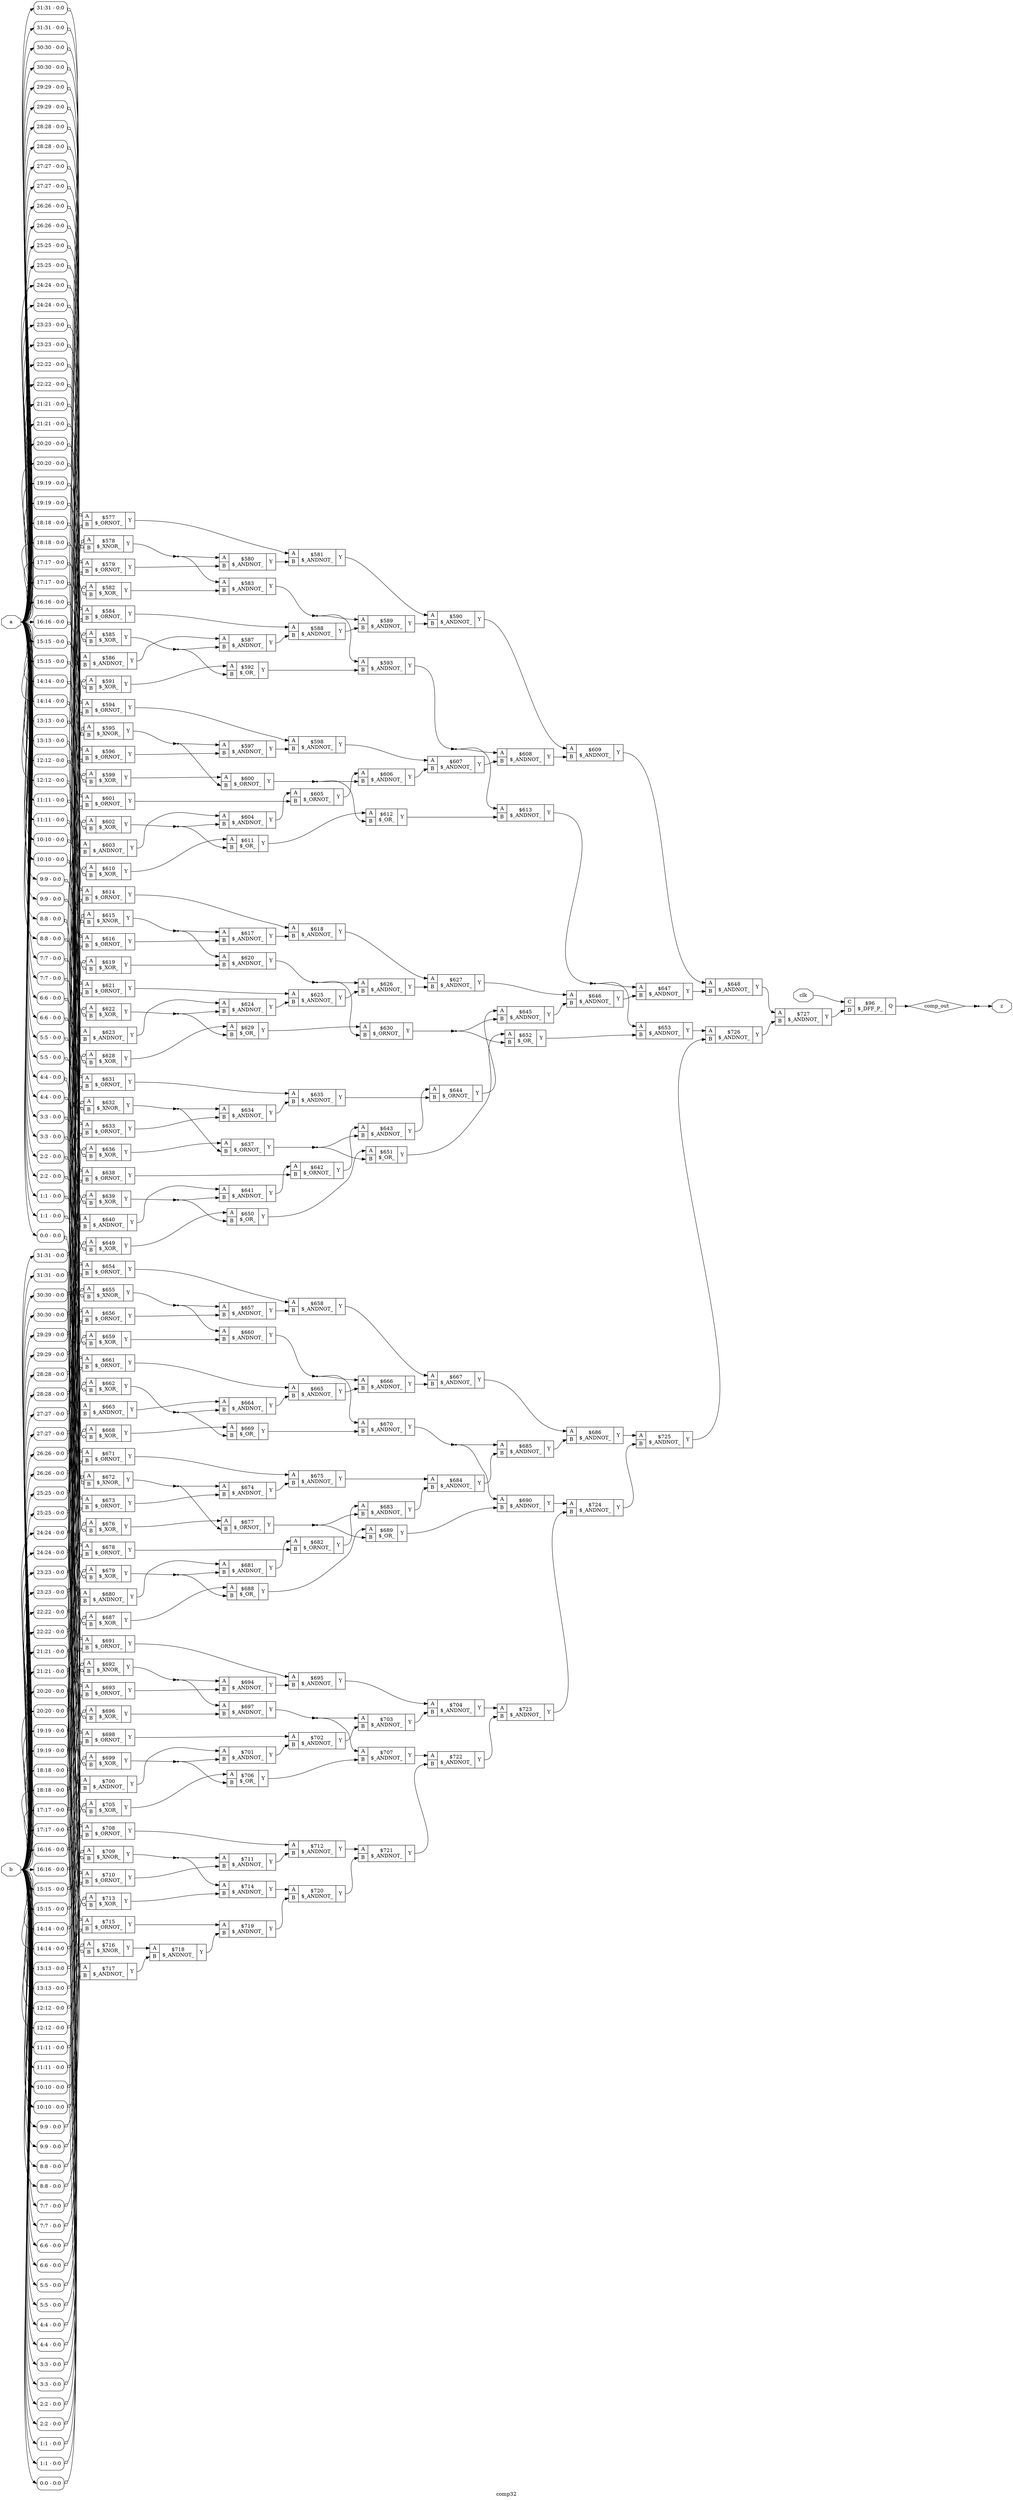 digraph "comp32" {
label="comp32";
rankdir="LR";
remincross=true;
n152 [ shape=octagon, label="a", color="black", fontcolor="black" ];
n153 [ shape=octagon, label="b", color="black", fontcolor="black" ];
n154 [ shape=octagon, label="clk", color="black", fontcolor="black" ];
n155 [ shape=diamond, label="comp_out", color="black", fontcolor="black" ];
n156 [ shape=octagon, label="z", color="black", fontcolor="black" ];
c160 [ shape=record, label="{{<p157> A|<p158> B}|$577\n$_ORNOT_|{<p159> Y}}",  ];
x0 [ shape=record, style=rounded, label="<s0> 31:31 - 0:0 ", color="black", fontcolor="black" ];
x0:e -> c160:p157:w [arrowhead=odiamond, arrowtail=odiamond, dir=both, color="black", fontcolor="black", label=""];
x1 [ shape=record, style=rounded, label="<s0> 31:31 - 0:0 ", color="black", fontcolor="black" ];
x1:e -> c160:p158:w [arrowhead=odiamond, arrowtail=odiamond, dir=both, color="black", fontcolor="black", label=""];
c161 [ shape=record, label="{{<p157> A|<p158> B}|$578\n$_XNOR_|{<p159> Y}}",  ];
x2 [ shape=record, style=rounded, label="<s0> 31:31 - 0:0 ", color="black", fontcolor="black" ];
x2:e -> c161:p157:w [arrowhead=odiamond, arrowtail=odiamond, dir=both, color="black", fontcolor="black", label=""];
x3 [ shape=record, style=rounded, label="<s0> 31:31 - 0:0 ", color="black", fontcolor="black" ];
x3:e -> c161:p158:w [arrowhead=odiamond, arrowtail=odiamond, dir=both, color="black", fontcolor="black", label=""];
c162 [ shape=record, label="{{<p157> A|<p158> B}|$579\n$_ORNOT_|{<p159> Y}}",  ];
x4 [ shape=record, style=rounded, label="<s0> 30:30 - 0:0 ", color="black", fontcolor="black" ];
x4:e -> c162:p157:w [arrowhead=odiamond, arrowtail=odiamond, dir=both, color="black", fontcolor="black", label=""];
x5 [ shape=record, style=rounded, label="<s0> 30:30 - 0:0 ", color="black", fontcolor="black" ];
x5:e -> c162:p158:w [arrowhead=odiamond, arrowtail=odiamond, dir=both, color="black", fontcolor="black", label=""];
c163 [ shape=record, label="{{<p157> A|<p158> B}|$580\n$_ANDNOT_|{<p159> Y}}",  ];
c164 [ shape=record, label="{{<p157> A|<p158> B}|$581\n$_ANDNOT_|{<p159> Y}}",  ];
c165 [ shape=record, label="{{<p157> A|<p158> B}|$582\n$_XOR_|{<p159> Y}}",  ];
x6 [ shape=record, style=rounded, label="<s0> 30:30 - 0:0 ", color="black", fontcolor="black" ];
x6:e -> c165:p157:w [arrowhead=odiamond, arrowtail=odiamond, dir=both, color="black", fontcolor="black", label=""];
x7 [ shape=record, style=rounded, label="<s0> 30:30 - 0:0 ", color="black", fontcolor="black" ];
x7:e -> c165:p158:w [arrowhead=odiamond, arrowtail=odiamond, dir=both, color="black", fontcolor="black", label=""];
c166 [ shape=record, label="{{<p157> A|<p158> B}|$583\n$_ANDNOT_|{<p159> Y}}",  ];
c167 [ shape=record, label="{{<p157> A|<p158> B}|$584\n$_ORNOT_|{<p159> Y}}",  ];
x8 [ shape=record, style=rounded, label="<s0> 29:29 - 0:0 ", color="black", fontcolor="black" ];
x8:e -> c167:p157:w [arrowhead=odiamond, arrowtail=odiamond, dir=both, color="black", fontcolor="black", label=""];
x9 [ shape=record, style=rounded, label="<s0> 29:29 - 0:0 ", color="black", fontcolor="black" ];
x9:e -> c167:p158:w [arrowhead=odiamond, arrowtail=odiamond, dir=both, color="black", fontcolor="black", label=""];
c168 [ shape=record, label="{{<p157> A|<p158> B}|$585\n$_XOR_|{<p159> Y}}",  ];
x10 [ shape=record, style=rounded, label="<s0> 29:29 - 0:0 ", color="black", fontcolor="black" ];
x10:e -> c168:p157:w [arrowhead=odiamond, arrowtail=odiamond, dir=both, color="black", fontcolor="black", label=""];
x11 [ shape=record, style=rounded, label="<s0> 29:29 - 0:0 ", color="black", fontcolor="black" ];
x11:e -> c168:p158:w [arrowhead=odiamond, arrowtail=odiamond, dir=both, color="black", fontcolor="black", label=""];
c169 [ shape=record, label="{{<p157> A|<p158> B}|$586\n$_ANDNOT_|{<p159> Y}}",  ];
x12 [ shape=record, style=rounded, label="<s0> 28:28 - 0:0 ", color="black", fontcolor="black" ];
x12:e -> c169:p157:w [arrowhead=odiamond, arrowtail=odiamond, dir=both, color="black", fontcolor="black", label=""];
x13 [ shape=record, style=rounded, label="<s0> 28:28 - 0:0 ", color="black", fontcolor="black" ];
x13:e -> c169:p158:w [arrowhead=odiamond, arrowtail=odiamond, dir=both, color="black", fontcolor="black", label=""];
c170 [ shape=record, label="{{<p157> A|<p158> B}|$587\n$_ANDNOT_|{<p159> Y}}",  ];
c171 [ shape=record, label="{{<p157> A|<p158> B}|$588\n$_ANDNOT_|{<p159> Y}}",  ];
c172 [ shape=record, label="{{<p157> A|<p158> B}|$589\n$_ANDNOT_|{<p159> Y}}",  ];
c173 [ shape=record, label="{{<p157> A|<p158> B}|$590\n$_ANDNOT_|{<p159> Y}}",  ];
c174 [ shape=record, label="{{<p157> A|<p158> B}|$591\n$_XOR_|{<p159> Y}}",  ];
x14 [ shape=record, style=rounded, label="<s0> 28:28 - 0:0 ", color="black", fontcolor="black" ];
x14:e -> c174:p157:w [arrowhead=odiamond, arrowtail=odiamond, dir=both, color="black", fontcolor="black", label=""];
x15 [ shape=record, style=rounded, label="<s0> 28:28 - 0:0 ", color="black", fontcolor="black" ];
x15:e -> c174:p158:w [arrowhead=odiamond, arrowtail=odiamond, dir=both, color="black", fontcolor="black", label=""];
c175 [ shape=record, label="{{<p157> A|<p158> B}|$592\n$_OR_|{<p159> Y}}",  ];
c176 [ shape=record, label="{{<p157> A|<p158> B}|$593\n$_ANDNOT_|{<p159> Y}}",  ];
c177 [ shape=record, label="{{<p157> A|<p158> B}|$594\n$_ORNOT_|{<p159> Y}}",  ];
x16 [ shape=record, style=rounded, label="<s0> 27:27 - 0:0 ", color="black", fontcolor="black" ];
x16:e -> c177:p157:w [arrowhead=odiamond, arrowtail=odiamond, dir=both, color="black", fontcolor="black", label=""];
x17 [ shape=record, style=rounded, label="<s0> 27:27 - 0:0 ", color="black", fontcolor="black" ];
x17:e -> c177:p158:w [arrowhead=odiamond, arrowtail=odiamond, dir=both, color="black", fontcolor="black", label=""];
c178 [ shape=record, label="{{<p157> A|<p158> B}|$595\n$_XNOR_|{<p159> Y}}",  ];
x18 [ shape=record, style=rounded, label="<s0> 27:27 - 0:0 ", color="black", fontcolor="black" ];
x18:e -> c178:p157:w [arrowhead=odiamond, arrowtail=odiamond, dir=both, color="black", fontcolor="black", label=""];
x19 [ shape=record, style=rounded, label="<s0> 27:27 - 0:0 ", color="black", fontcolor="black" ];
x19:e -> c178:p158:w [arrowhead=odiamond, arrowtail=odiamond, dir=both, color="black", fontcolor="black", label=""];
c179 [ shape=record, label="{{<p157> A|<p158> B}|$596\n$_ORNOT_|{<p159> Y}}",  ];
x20 [ shape=record, style=rounded, label="<s0> 26:26 - 0:0 ", color="black", fontcolor="black" ];
x20:e -> c179:p157:w [arrowhead=odiamond, arrowtail=odiamond, dir=both, color="black", fontcolor="black", label=""];
x21 [ shape=record, style=rounded, label="<s0> 26:26 - 0:0 ", color="black", fontcolor="black" ];
x21:e -> c179:p158:w [arrowhead=odiamond, arrowtail=odiamond, dir=both, color="black", fontcolor="black", label=""];
c180 [ shape=record, label="{{<p157> A|<p158> B}|$597\n$_ANDNOT_|{<p159> Y}}",  ];
c181 [ shape=record, label="{{<p157> A|<p158> B}|$598\n$_ANDNOT_|{<p159> Y}}",  ];
c182 [ shape=record, label="{{<p157> A|<p158> B}|$599\n$_XOR_|{<p159> Y}}",  ];
x22 [ shape=record, style=rounded, label="<s0> 26:26 - 0:0 ", color="black", fontcolor="black" ];
x22:e -> c182:p157:w [arrowhead=odiamond, arrowtail=odiamond, dir=both, color="black", fontcolor="black", label=""];
x23 [ shape=record, style=rounded, label="<s0> 26:26 - 0:0 ", color="black", fontcolor="black" ];
x23:e -> c182:p158:w [arrowhead=odiamond, arrowtail=odiamond, dir=both, color="black", fontcolor="black", label=""];
c183 [ shape=record, label="{{<p157> A|<p158> B}|$600\n$_ORNOT_|{<p159> Y}}",  ];
c184 [ shape=record, label="{{<p157> A|<p158> B}|$601\n$_ORNOT_|{<p159> Y}}",  ];
x24 [ shape=record, style=rounded, label="<s0> 25:25 - 0:0 ", color="black", fontcolor="black" ];
x24:e -> c184:p157:w [arrowhead=odiamond, arrowtail=odiamond, dir=both, color="black", fontcolor="black", label=""];
x25 [ shape=record, style=rounded, label="<s0> 25:25 - 0:0 ", color="black", fontcolor="black" ];
x25:e -> c184:p158:w [arrowhead=odiamond, arrowtail=odiamond, dir=both, color="black", fontcolor="black", label=""];
c185 [ shape=record, label="{{<p157> A|<p158> B}|$602\n$_XOR_|{<p159> Y}}",  ];
x26 [ shape=record, style=rounded, label="<s0> 25:25 - 0:0 ", color="black", fontcolor="black" ];
x26:e -> c185:p157:w [arrowhead=odiamond, arrowtail=odiamond, dir=both, color="black", fontcolor="black", label=""];
x27 [ shape=record, style=rounded, label="<s0> 25:25 - 0:0 ", color="black", fontcolor="black" ];
x27:e -> c185:p158:w [arrowhead=odiamond, arrowtail=odiamond, dir=both, color="black", fontcolor="black", label=""];
c186 [ shape=record, label="{{<p157> A|<p158> B}|$603\n$_ANDNOT_|{<p159> Y}}",  ];
x28 [ shape=record, style=rounded, label="<s0> 24:24 - 0:0 ", color="black", fontcolor="black" ];
x28:e -> c186:p157:w [arrowhead=odiamond, arrowtail=odiamond, dir=both, color="black", fontcolor="black", label=""];
x29 [ shape=record, style=rounded, label="<s0> 24:24 - 0:0 ", color="black", fontcolor="black" ];
x29:e -> c186:p158:w [arrowhead=odiamond, arrowtail=odiamond, dir=both, color="black", fontcolor="black", label=""];
c187 [ shape=record, label="{{<p157> A|<p158> B}|$604\n$_ANDNOT_|{<p159> Y}}",  ];
c188 [ shape=record, label="{{<p157> A|<p158> B}|$605\n$_ORNOT_|{<p159> Y}}",  ];
c189 [ shape=record, label="{{<p157> A|<p158> B}|$606\n$_ANDNOT_|{<p159> Y}}",  ];
c190 [ shape=record, label="{{<p157> A|<p158> B}|$607\n$_ANDNOT_|{<p159> Y}}",  ];
c191 [ shape=record, label="{{<p157> A|<p158> B}|$608\n$_ANDNOT_|{<p159> Y}}",  ];
c192 [ shape=record, label="{{<p157> A|<p158> B}|$609\n$_ANDNOT_|{<p159> Y}}",  ];
c193 [ shape=record, label="{{<p157> A|<p158> B}|$610\n$_XOR_|{<p159> Y}}",  ];
x30 [ shape=record, style=rounded, label="<s0> 24:24 - 0:0 ", color="black", fontcolor="black" ];
x30:e -> c193:p157:w [arrowhead=odiamond, arrowtail=odiamond, dir=both, color="black", fontcolor="black", label=""];
x31 [ shape=record, style=rounded, label="<s0> 24:24 - 0:0 ", color="black", fontcolor="black" ];
x31:e -> c193:p158:w [arrowhead=odiamond, arrowtail=odiamond, dir=both, color="black", fontcolor="black", label=""];
c194 [ shape=record, label="{{<p157> A|<p158> B}|$611\n$_OR_|{<p159> Y}}",  ];
c195 [ shape=record, label="{{<p157> A|<p158> B}|$612\n$_OR_|{<p159> Y}}",  ];
c196 [ shape=record, label="{{<p157> A|<p158> B}|$613\n$_ANDNOT_|{<p159> Y}}",  ];
c197 [ shape=record, label="{{<p157> A|<p158> B}|$614\n$_ORNOT_|{<p159> Y}}",  ];
x32 [ shape=record, style=rounded, label="<s0> 23:23 - 0:0 ", color="black", fontcolor="black" ];
x32:e -> c197:p157:w [arrowhead=odiamond, arrowtail=odiamond, dir=both, color="black", fontcolor="black", label=""];
x33 [ shape=record, style=rounded, label="<s0> 23:23 - 0:0 ", color="black", fontcolor="black" ];
x33:e -> c197:p158:w [arrowhead=odiamond, arrowtail=odiamond, dir=both, color="black", fontcolor="black", label=""];
c198 [ shape=record, label="{{<p157> A|<p158> B}|$615\n$_XNOR_|{<p159> Y}}",  ];
x34 [ shape=record, style=rounded, label="<s0> 23:23 - 0:0 ", color="black", fontcolor="black" ];
x34:e -> c198:p157:w [arrowhead=odiamond, arrowtail=odiamond, dir=both, color="black", fontcolor="black", label=""];
x35 [ shape=record, style=rounded, label="<s0> 23:23 - 0:0 ", color="black", fontcolor="black" ];
x35:e -> c198:p158:w [arrowhead=odiamond, arrowtail=odiamond, dir=both, color="black", fontcolor="black", label=""];
c199 [ shape=record, label="{{<p157> A|<p158> B}|$616\n$_ORNOT_|{<p159> Y}}",  ];
x36 [ shape=record, style=rounded, label="<s0> 22:22 - 0:0 ", color="black", fontcolor="black" ];
x36:e -> c199:p157:w [arrowhead=odiamond, arrowtail=odiamond, dir=both, color="black", fontcolor="black", label=""];
x37 [ shape=record, style=rounded, label="<s0> 22:22 - 0:0 ", color="black", fontcolor="black" ];
x37:e -> c199:p158:w [arrowhead=odiamond, arrowtail=odiamond, dir=both, color="black", fontcolor="black", label=""];
c200 [ shape=record, label="{{<p157> A|<p158> B}|$617\n$_ANDNOT_|{<p159> Y}}",  ];
c201 [ shape=record, label="{{<p157> A|<p158> B}|$618\n$_ANDNOT_|{<p159> Y}}",  ];
c202 [ shape=record, label="{{<p157> A|<p158> B}|$619\n$_XOR_|{<p159> Y}}",  ];
x38 [ shape=record, style=rounded, label="<s0> 22:22 - 0:0 ", color="black", fontcolor="black" ];
x38:e -> c202:p157:w [arrowhead=odiamond, arrowtail=odiamond, dir=both, color="black", fontcolor="black", label=""];
x39 [ shape=record, style=rounded, label="<s0> 22:22 - 0:0 ", color="black", fontcolor="black" ];
x39:e -> c202:p158:w [arrowhead=odiamond, arrowtail=odiamond, dir=both, color="black", fontcolor="black", label=""];
c203 [ shape=record, label="{{<p157> A|<p158> B}|$620\n$_ANDNOT_|{<p159> Y}}",  ];
c204 [ shape=record, label="{{<p157> A|<p158> B}|$621\n$_ORNOT_|{<p159> Y}}",  ];
x40 [ shape=record, style=rounded, label="<s0> 21:21 - 0:0 ", color="black", fontcolor="black" ];
x40:e -> c204:p157:w [arrowhead=odiamond, arrowtail=odiamond, dir=both, color="black", fontcolor="black", label=""];
x41 [ shape=record, style=rounded, label="<s0> 21:21 - 0:0 ", color="black", fontcolor="black" ];
x41:e -> c204:p158:w [arrowhead=odiamond, arrowtail=odiamond, dir=both, color="black", fontcolor="black", label=""];
c205 [ shape=record, label="{{<p157> A|<p158> B}|$622\n$_XOR_|{<p159> Y}}",  ];
x42 [ shape=record, style=rounded, label="<s0> 21:21 - 0:0 ", color="black", fontcolor="black" ];
x42:e -> c205:p157:w [arrowhead=odiamond, arrowtail=odiamond, dir=both, color="black", fontcolor="black", label=""];
x43 [ shape=record, style=rounded, label="<s0> 21:21 - 0:0 ", color="black", fontcolor="black" ];
x43:e -> c205:p158:w [arrowhead=odiamond, arrowtail=odiamond, dir=both, color="black", fontcolor="black", label=""];
c206 [ shape=record, label="{{<p157> A|<p158> B}|$623\n$_ANDNOT_|{<p159> Y}}",  ];
x44 [ shape=record, style=rounded, label="<s0> 20:20 - 0:0 ", color="black", fontcolor="black" ];
x44:e -> c206:p157:w [arrowhead=odiamond, arrowtail=odiamond, dir=both, color="black", fontcolor="black", label=""];
x45 [ shape=record, style=rounded, label="<s0> 20:20 - 0:0 ", color="black", fontcolor="black" ];
x45:e -> c206:p158:w [arrowhead=odiamond, arrowtail=odiamond, dir=both, color="black", fontcolor="black", label=""];
c207 [ shape=record, label="{{<p157> A|<p158> B}|$624\n$_ANDNOT_|{<p159> Y}}",  ];
c208 [ shape=record, label="{{<p157> A|<p158> B}|$625\n$_ANDNOT_|{<p159> Y}}",  ];
c209 [ shape=record, label="{{<p157> A|<p158> B}|$626\n$_ANDNOT_|{<p159> Y}}",  ];
c210 [ shape=record, label="{{<p157> A|<p158> B}|$627\n$_ANDNOT_|{<p159> Y}}",  ];
c211 [ shape=record, label="{{<p157> A|<p158> B}|$628\n$_XOR_|{<p159> Y}}",  ];
x46 [ shape=record, style=rounded, label="<s0> 20:20 - 0:0 ", color="black", fontcolor="black" ];
x46:e -> c211:p157:w [arrowhead=odiamond, arrowtail=odiamond, dir=both, color="black", fontcolor="black", label=""];
x47 [ shape=record, style=rounded, label="<s0> 20:20 - 0:0 ", color="black", fontcolor="black" ];
x47:e -> c211:p158:w [arrowhead=odiamond, arrowtail=odiamond, dir=both, color="black", fontcolor="black", label=""];
c212 [ shape=record, label="{{<p157> A|<p158> B}|$629\n$_OR_|{<p159> Y}}",  ];
c213 [ shape=record, label="{{<p157> A|<p158> B}|$630\n$_ORNOT_|{<p159> Y}}",  ];
c214 [ shape=record, label="{{<p157> A|<p158> B}|$631\n$_ORNOT_|{<p159> Y}}",  ];
x48 [ shape=record, style=rounded, label="<s0> 19:19 - 0:0 ", color="black", fontcolor="black" ];
x48:e -> c214:p157:w [arrowhead=odiamond, arrowtail=odiamond, dir=both, color="black", fontcolor="black", label=""];
x49 [ shape=record, style=rounded, label="<s0> 19:19 - 0:0 ", color="black", fontcolor="black" ];
x49:e -> c214:p158:w [arrowhead=odiamond, arrowtail=odiamond, dir=both, color="black", fontcolor="black", label=""];
c215 [ shape=record, label="{{<p157> A|<p158> B}|$632\n$_XNOR_|{<p159> Y}}",  ];
x50 [ shape=record, style=rounded, label="<s0> 19:19 - 0:0 ", color="black", fontcolor="black" ];
x50:e -> c215:p157:w [arrowhead=odiamond, arrowtail=odiamond, dir=both, color="black", fontcolor="black", label=""];
x51 [ shape=record, style=rounded, label="<s0> 19:19 - 0:0 ", color="black", fontcolor="black" ];
x51:e -> c215:p158:w [arrowhead=odiamond, arrowtail=odiamond, dir=both, color="black", fontcolor="black", label=""];
c216 [ shape=record, label="{{<p157> A|<p158> B}|$633\n$_ORNOT_|{<p159> Y}}",  ];
x52 [ shape=record, style=rounded, label="<s0> 18:18 - 0:0 ", color="black", fontcolor="black" ];
x52:e -> c216:p157:w [arrowhead=odiamond, arrowtail=odiamond, dir=both, color="black", fontcolor="black", label=""];
x53 [ shape=record, style=rounded, label="<s0> 18:18 - 0:0 ", color="black", fontcolor="black" ];
x53:e -> c216:p158:w [arrowhead=odiamond, arrowtail=odiamond, dir=both, color="black", fontcolor="black", label=""];
c217 [ shape=record, label="{{<p157> A|<p158> B}|$634\n$_ANDNOT_|{<p159> Y}}",  ];
c218 [ shape=record, label="{{<p157> A|<p158> B}|$635\n$_ANDNOT_|{<p159> Y}}",  ];
c219 [ shape=record, label="{{<p157> A|<p158> B}|$636\n$_XOR_|{<p159> Y}}",  ];
x54 [ shape=record, style=rounded, label="<s0> 18:18 - 0:0 ", color="black", fontcolor="black" ];
x54:e -> c219:p157:w [arrowhead=odiamond, arrowtail=odiamond, dir=both, color="black", fontcolor="black", label=""];
x55 [ shape=record, style=rounded, label="<s0> 18:18 - 0:0 ", color="black", fontcolor="black" ];
x55:e -> c219:p158:w [arrowhead=odiamond, arrowtail=odiamond, dir=both, color="black", fontcolor="black", label=""];
c220 [ shape=record, label="{{<p157> A|<p158> B}|$637\n$_ORNOT_|{<p159> Y}}",  ];
c221 [ shape=record, label="{{<p157> A|<p158> B}|$638\n$_ORNOT_|{<p159> Y}}",  ];
x56 [ shape=record, style=rounded, label="<s0> 17:17 - 0:0 ", color="black", fontcolor="black" ];
x56:e -> c221:p157:w [arrowhead=odiamond, arrowtail=odiamond, dir=both, color="black", fontcolor="black", label=""];
x57 [ shape=record, style=rounded, label="<s0> 17:17 - 0:0 ", color="black", fontcolor="black" ];
x57:e -> c221:p158:w [arrowhead=odiamond, arrowtail=odiamond, dir=both, color="black", fontcolor="black", label=""];
c222 [ shape=record, label="{{<p157> A|<p158> B}|$639\n$_XOR_|{<p159> Y}}",  ];
x58 [ shape=record, style=rounded, label="<s0> 17:17 - 0:0 ", color="black", fontcolor="black" ];
x58:e -> c222:p157:w [arrowhead=odiamond, arrowtail=odiamond, dir=both, color="black", fontcolor="black", label=""];
x59 [ shape=record, style=rounded, label="<s0> 17:17 - 0:0 ", color="black", fontcolor="black" ];
x59:e -> c222:p158:w [arrowhead=odiamond, arrowtail=odiamond, dir=both, color="black", fontcolor="black", label=""];
c223 [ shape=record, label="{{<p157> A|<p158> B}|$640\n$_ANDNOT_|{<p159> Y}}",  ];
x60 [ shape=record, style=rounded, label="<s0> 16:16 - 0:0 ", color="black", fontcolor="black" ];
x60:e -> c223:p157:w [arrowhead=odiamond, arrowtail=odiamond, dir=both, color="black", fontcolor="black", label=""];
x61 [ shape=record, style=rounded, label="<s0> 16:16 - 0:0 ", color="black", fontcolor="black" ];
x61:e -> c223:p158:w [arrowhead=odiamond, arrowtail=odiamond, dir=both, color="black", fontcolor="black", label=""];
c224 [ shape=record, label="{{<p157> A|<p158> B}|$641\n$_ANDNOT_|{<p159> Y}}",  ];
c225 [ shape=record, label="{{<p157> A|<p158> B}|$642\n$_ORNOT_|{<p159> Y}}",  ];
c226 [ shape=record, label="{{<p157> A|<p158> B}|$643\n$_ANDNOT_|{<p159> Y}}",  ];
c227 [ shape=record, label="{{<p157> A|<p158> B}|$644\n$_ORNOT_|{<p159> Y}}",  ];
c228 [ shape=record, label="{{<p157> A|<p158> B}|$645\n$_ANDNOT_|{<p159> Y}}",  ];
c229 [ shape=record, label="{{<p157> A|<p158> B}|$646\n$_ANDNOT_|{<p159> Y}}",  ];
c230 [ shape=record, label="{{<p157> A|<p158> B}|$647\n$_ANDNOT_|{<p159> Y}}",  ];
c231 [ shape=record, label="{{<p157> A|<p158> B}|$648\n$_ANDNOT_|{<p159> Y}}",  ];
c232 [ shape=record, label="{{<p157> A|<p158> B}|$649\n$_XOR_|{<p159> Y}}",  ];
x62 [ shape=record, style=rounded, label="<s0> 16:16 - 0:0 ", color="black", fontcolor="black" ];
x62:e -> c232:p157:w [arrowhead=odiamond, arrowtail=odiamond, dir=both, color="black", fontcolor="black", label=""];
x63 [ shape=record, style=rounded, label="<s0> 16:16 - 0:0 ", color="black", fontcolor="black" ];
x63:e -> c232:p158:w [arrowhead=odiamond, arrowtail=odiamond, dir=both, color="black", fontcolor="black", label=""];
c233 [ shape=record, label="{{<p157> A|<p158> B}|$650\n$_OR_|{<p159> Y}}",  ];
c234 [ shape=record, label="{{<p157> A|<p158> B}|$651\n$_OR_|{<p159> Y}}",  ];
c235 [ shape=record, label="{{<p157> A|<p158> B}|$652\n$_OR_|{<p159> Y}}",  ];
c236 [ shape=record, label="{{<p157> A|<p158> B}|$653\n$_ANDNOT_|{<p159> Y}}",  ];
c237 [ shape=record, label="{{<p157> A|<p158> B}|$654\n$_ORNOT_|{<p159> Y}}",  ];
x64 [ shape=record, style=rounded, label="<s0> 15:15 - 0:0 ", color="black", fontcolor="black" ];
x64:e -> c237:p157:w [arrowhead=odiamond, arrowtail=odiamond, dir=both, color="black", fontcolor="black", label=""];
x65 [ shape=record, style=rounded, label="<s0> 15:15 - 0:0 ", color="black", fontcolor="black" ];
x65:e -> c237:p158:w [arrowhead=odiamond, arrowtail=odiamond, dir=both, color="black", fontcolor="black", label=""];
c238 [ shape=record, label="{{<p157> A|<p158> B}|$655\n$_XNOR_|{<p159> Y}}",  ];
x66 [ shape=record, style=rounded, label="<s0> 15:15 - 0:0 ", color="black", fontcolor="black" ];
x66:e -> c238:p157:w [arrowhead=odiamond, arrowtail=odiamond, dir=both, color="black", fontcolor="black", label=""];
x67 [ shape=record, style=rounded, label="<s0> 15:15 - 0:0 ", color="black", fontcolor="black" ];
x67:e -> c238:p158:w [arrowhead=odiamond, arrowtail=odiamond, dir=both, color="black", fontcolor="black", label=""];
c239 [ shape=record, label="{{<p157> A|<p158> B}|$656\n$_ORNOT_|{<p159> Y}}",  ];
x68 [ shape=record, style=rounded, label="<s0> 14:14 - 0:0 ", color="black", fontcolor="black" ];
x68:e -> c239:p157:w [arrowhead=odiamond, arrowtail=odiamond, dir=both, color="black", fontcolor="black", label=""];
x69 [ shape=record, style=rounded, label="<s0> 14:14 - 0:0 ", color="black", fontcolor="black" ];
x69:e -> c239:p158:w [arrowhead=odiamond, arrowtail=odiamond, dir=both, color="black", fontcolor="black", label=""];
c240 [ shape=record, label="{{<p157> A|<p158> B}|$657\n$_ANDNOT_|{<p159> Y}}",  ];
c241 [ shape=record, label="{{<p157> A|<p158> B}|$658\n$_ANDNOT_|{<p159> Y}}",  ];
c242 [ shape=record, label="{{<p157> A|<p158> B}|$659\n$_XOR_|{<p159> Y}}",  ];
x70 [ shape=record, style=rounded, label="<s0> 14:14 - 0:0 ", color="black", fontcolor="black" ];
x70:e -> c242:p157:w [arrowhead=odiamond, arrowtail=odiamond, dir=both, color="black", fontcolor="black", label=""];
x71 [ shape=record, style=rounded, label="<s0> 14:14 - 0:0 ", color="black", fontcolor="black" ];
x71:e -> c242:p158:w [arrowhead=odiamond, arrowtail=odiamond, dir=both, color="black", fontcolor="black", label=""];
c243 [ shape=record, label="{{<p157> A|<p158> B}|$660\n$_ANDNOT_|{<p159> Y}}",  ];
c244 [ shape=record, label="{{<p157> A|<p158> B}|$661\n$_ORNOT_|{<p159> Y}}",  ];
x72 [ shape=record, style=rounded, label="<s0> 13:13 - 0:0 ", color="black", fontcolor="black" ];
x72:e -> c244:p157:w [arrowhead=odiamond, arrowtail=odiamond, dir=both, color="black", fontcolor="black", label=""];
x73 [ shape=record, style=rounded, label="<s0> 13:13 - 0:0 ", color="black", fontcolor="black" ];
x73:e -> c244:p158:w [arrowhead=odiamond, arrowtail=odiamond, dir=both, color="black", fontcolor="black", label=""];
c245 [ shape=record, label="{{<p157> A|<p158> B}|$662\n$_XOR_|{<p159> Y}}",  ];
x74 [ shape=record, style=rounded, label="<s0> 13:13 - 0:0 ", color="black", fontcolor="black" ];
x74:e -> c245:p157:w [arrowhead=odiamond, arrowtail=odiamond, dir=both, color="black", fontcolor="black", label=""];
x75 [ shape=record, style=rounded, label="<s0> 13:13 - 0:0 ", color="black", fontcolor="black" ];
x75:e -> c245:p158:w [arrowhead=odiamond, arrowtail=odiamond, dir=both, color="black", fontcolor="black", label=""];
c246 [ shape=record, label="{{<p157> A|<p158> B}|$663\n$_ANDNOT_|{<p159> Y}}",  ];
x76 [ shape=record, style=rounded, label="<s0> 12:12 - 0:0 ", color="black", fontcolor="black" ];
x76:e -> c246:p157:w [arrowhead=odiamond, arrowtail=odiamond, dir=both, color="black", fontcolor="black", label=""];
x77 [ shape=record, style=rounded, label="<s0> 12:12 - 0:0 ", color="black", fontcolor="black" ];
x77:e -> c246:p158:w [arrowhead=odiamond, arrowtail=odiamond, dir=both, color="black", fontcolor="black", label=""];
c247 [ shape=record, label="{{<p157> A|<p158> B}|$664\n$_ANDNOT_|{<p159> Y}}",  ];
c248 [ shape=record, label="{{<p157> A|<p158> B}|$665\n$_ANDNOT_|{<p159> Y}}",  ];
c249 [ shape=record, label="{{<p157> A|<p158> B}|$666\n$_ANDNOT_|{<p159> Y}}",  ];
c250 [ shape=record, label="{{<p157> A|<p158> B}|$667\n$_ANDNOT_|{<p159> Y}}",  ];
c251 [ shape=record, label="{{<p157> A|<p158> B}|$668\n$_XOR_|{<p159> Y}}",  ];
x78 [ shape=record, style=rounded, label="<s0> 12:12 - 0:0 ", color="black", fontcolor="black" ];
x78:e -> c251:p157:w [arrowhead=odiamond, arrowtail=odiamond, dir=both, color="black", fontcolor="black", label=""];
x79 [ shape=record, style=rounded, label="<s0> 12:12 - 0:0 ", color="black", fontcolor="black" ];
x79:e -> c251:p158:w [arrowhead=odiamond, arrowtail=odiamond, dir=both, color="black", fontcolor="black", label=""];
c252 [ shape=record, label="{{<p157> A|<p158> B}|$669\n$_OR_|{<p159> Y}}",  ];
c253 [ shape=record, label="{{<p157> A|<p158> B}|$670\n$_ANDNOT_|{<p159> Y}}",  ];
c254 [ shape=record, label="{{<p157> A|<p158> B}|$671\n$_ORNOT_|{<p159> Y}}",  ];
x80 [ shape=record, style=rounded, label="<s0> 11:11 - 0:0 ", color="black", fontcolor="black" ];
x80:e -> c254:p157:w [arrowhead=odiamond, arrowtail=odiamond, dir=both, color="black", fontcolor="black", label=""];
x81 [ shape=record, style=rounded, label="<s0> 11:11 - 0:0 ", color="black", fontcolor="black" ];
x81:e -> c254:p158:w [arrowhead=odiamond, arrowtail=odiamond, dir=both, color="black", fontcolor="black", label=""];
c255 [ shape=record, label="{{<p157> A|<p158> B}|$672\n$_XNOR_|{<p159> Y}}",  ];
x82 [ shape=record, style=rounded, label="<s0> 11:11 - 0:0 ", color="black", fontcolor="black" ];
x82:e -> c255:p157:w [arrowhead=odiamond, arrowtail=odiamond, dir=both, color="black", fontcolor="black", label=""];
x83 [ shape=record, style=rounded, label="<s0> 11:11 - 0:0 ", color="black", fontcolor="black" ];
x83:e -> c255:p158:w [arrowhead=odiamond, arrowtail=odiamond, dir=both, color="black", fontcolor="black", label=""];
c256 [ shape=record, label="{{<p157> A|<p158> B}|$673\n$_ORNOT_|{<p159> Y}}",  ];
x84 [ shape=record, style=rounded, label="<s0> 10:10 - 0:0 ", color="black", fontcolor="black" ];
x84:e -> c256:p157:w [arrowhead=odiamond, arrowtail=odiamond, dir=both, color="black", fontcolor="black", label=""];
x85 [ shape=record, style=rounded, label="<s0> 10:10 - 0:0 ", color="black", fontcolor="black" ];
x85:e -> c256:p158:w [arrowhead=odiamond, arrowtail=odiamond, dir=both, color="black", fontcolor="black", label=""];
c257 [ shape=record, label="{{<p157> A|<p158> B}|$674\n$_ANDNOT_|{<p159> Y}}",  ];
c258 [ shape=record, label="{{<p157> A|<p158> B}|$675\n$_ANDNOT_|{<p159> Y}}",  ];
c259 [ shape=record, label="{{<p157> A|<p158> B}|$676\n$_XOR_|{<p159> Y}}",  ];
x86 [ shape=record, style=rounded, label="<s0> 10:10 - 0:0 ", color="black", fontcolor="black" ];
x86:e -> c259:p157:w [arrowhead=odiamond, arrowtail=odiamond, dir=both, color="black", fontcolor="black", label=""];
x87 [ shape=record, style=rounded, label="<s0> 10:10 - 0:0 ", color="black", fontcolor="black" ];
x87:e -> c259:p158:w [arrowhead=odiamond, arrowtail=odiamond, dir=both, color="black", fontcolor="black", label=""];
c260 [ shape=record, label="{{<p157> A|<p158> B}|$677\n$_ORNOT_|{<p159> Y}}",  ];
c261 [ shape=record, label="{{<p157> A|<p158> B}|$678\n$_ORNOT_|{<p159> Y}}",  ];
x88 [ shape=record, style=rounded, label="<s0> 9:9 - 0:0 ", color="black", fontcolor="black" ];
x88:e -> c261:p157:w [arrowhead=odiamond, arrowtail=odiamond, dir=both, color="black", fontcolor="black", label=""];
x89 [ shape=record, style=rounded, label="<s0> 9:9 - 0:0 ", color="black", fontcolor="black" ];
x89:e -> c261:p158:w [arrowhead=odiamond, arrowtail=odiamond, dir=both, color="black", fontcolor="black", label=""];
c262 [ shape=record, label="{{<p157> A|<p158> B}|$679\n$_XOR_|{<p159> Y}}",  ];
x90 [ shape=record, style=rounded, label="<s0> 9:9 - 0:0 ", color="black", fontcolor="black" ];
x90:e -> c262:p157:w [arrowhead=odiamond, arrowtail=odiamond, dir=both, color="black", fontcolor="black", label=""];
x91 [ shape=record, style=rounded, label="<s0> 9:9 - 0:0 ", color="black", fontcolor="black" ];
x91:e -> c262:p158:w [arrowhead=odiamond, arrowtail=odiamond, dir=both, color="black", fontcolor="black", label=""];
c263 [ shape=record, label="{{<p157> A|<p158> B}|$680\n$_ANDNOT_|{<p159> Y}}",  ];
x92 [ shape=record, style=rounded, label="<s0> 8:8 - 0:0 ", color="black", fontcolor="black" ];
x92:e -> c263:p157:w [arrowhead=odiamond, arrowtail=odiamond, dir=both, color="black", fontcolor="black", label=""];
x93 [ shape=record, style=rounded, label="<s0> 8:8 - 0:0 ", color="black", fontcolor="black" ];
x93:e -> c263:p158:w [arrowhead=odiamond, arrowtail=odiamond, dir=both, color="black", fontcolor="black", label=""];
c264 [ shape=record, label="{{<p157> A|<p158> B}|$681\n$_ANDNOT_|{<p159> Y}}",  ];
c265 [ shape=record, label="{{<p157> A|<p158> B}|$682\n$_ORNOT_|{<p159> Y}}",  ];
c266 [ shape=record, label="{{<p157> A|<p158> B}|$683\n$_ANDNOT_|{<p159> Y}}",  ];
c267 [ shape=record, label="{{<p157> A|<p158> B}|$684\n$_ANDNOT_|{<p159> Y}}",  ];
c268 [ shape=record, label="{{<p157> A|<p158> B}|$685\n$_ANDNOT_|{<p159> Y}}",  ];
c269 [ shape=record, label="{{<p157> A|<p158> B}|$686\n$_ANDNOT_|{<p159> Y}}",  ];
c270 [ shape=record, label="{{<p157> A|<p158> B}|$687\n$_XOR_|{<p159> Y}}",  ];
x94 [ shape=record, style=rounded, label="<s0> 8:8 - 0:0 ", color="black", fontcolor="black" ];
x94:e -> c270:p157:w [arrowhead=odiamond, arrowtail=odiamond, dir=both, color="black", fontcolor="black", label=""];
x95 [ shape=record, style=rounded, label="<s0> 8:8 - 0:0 ", color="black", fontcolor="black" ];
x95:e -> c270:p158:w [arrowhead=odiamond, arrowtail=odiamond, dir=both, color="black", fontcolor="black", label=""];
c271 [ shape=record, label="{{<p157> A|<p158> B}|$688\n$_OR_|{<p159> Y}}",  ];
c272 [ shape=record, label="{{<p157> A|<p158> B}|$689\n$_OR_|{<p159> Y}}",  ];
c273 [ shape=record, label="{{<p157> A|<p158> B}|$690\n$_ANDNOT_|{<p159> Y}}",  ];
c274 [ shape=record, label="{{<p157> A|<p158> B}|$691\n$_ORNOT_|{<p159> Y}}",  ];
x96 [ shape=record, style=rounded, label="<s0> 7:7 - 0:0 ", color="black", fontcolor="black" ];
x96:e -> c274:p157:w [arrowhead=odiamond, arrowtail=odiamond, dir=both, color="black", fontcolor="black", label=""];
x97 [ shape=record, style=rounded, label="<s0> 7:7 - 0:0 ", color="black", fontcolor="black" ];
x97:e -> c274:p158:w [arrowhead=odiamond, arrowtail=odiamond, dir=both, color="black", fontcolor="black", label=""];
c275 [ shape=record, label="{{<p157> A|<p158> B}|$692\n$_XNOR_|{<p159> Y}}",  ];
x98 [ shape=record, style=rounded, label="<s0> 7:7 - 0:0 ", color="black", fontcolor="black" ];
x98:e -> c275:p157:w [arrowhead=odiamond, arrowtail=odiamond, dir=both, color="black", fontcolor="black", label=""];
x99 [ shape=record, style=rounded, label="<s0> 7:7 - 0:0 ", color="black", fontcolor="black" ];
x99:e -> c275:p158:w [arrowhead=odiamond, arrowtail=odiamond, dir=both, color="black", fontcolor="black", label=""];
c276 [ shape=record, label="{{<p157> A|<p158> B}|$693\n$_ORNOT_|{<p159> Y}}",  ];
x100 [ shape=record, style=rounded, label="<s0> 6:6 - 0:0 ", color="black", fontcolor="black" ];
x100:e -> c276:p157:w [arrowhead=odiamond, arrowtail=odiamond, dir=both, color="black", fontcolor="black", label=""];
x101 [ shape=record, style=rounded, label="<s0> 6:6 - 0:0 ", color="black", fontcolor="black" ];
x101:e -> c276:p158:w [arrowhead=odiamond, arrowtail=odiamond, dir=both, color="black", fontcolor="black", label=""];
c277 [ shape=record, label="{{<p157> A|<p158> B}|$694\n$_ANDNOT_|{<p159> Y}}",  ];
c278 [ shape=record, label="{{<p157> A|<p158> B}|$695\n$_ANDNOT_|{<p159> Y}}",  ];
c279 [ shape=record, label="{{<p157> A|<p158> B}|$696\n$_XOR_|{<p159> Y}}",  ];
x102 [ shape=record, style=rounded, label="<s0> 6:6 - 0:0 ", color="black", fontcolor="black" ];
x102:e -> c279:p157:w [arrowhead=odiamond, arrowtail=odiamond, dir=both, color="black", fontcolor="black", label=""];
x103 [ shape=record, style=rounded, label="<s0> 6:6 - 0:0 ", color="black", fontcolor="black" ];
x103:e -> c279:p158:w [arrowhead=odiamond, arrowtail=odiamond, dir=both, color="black", fontcolor="black", label=""];
c280 [ shape=record, label="{{<p157> A|<p158> B}|$697\n$_ANDNOT_|{<p159> Y}}",  ];
c281 [ shape=record, label="{{<p157> A|<p158> B}|$698\n$_ORNOT_|{<p159> Y}}",  ];
x104 [ shape=record, style=rounded, label="<s0> 5:5 - 0:0 ", color="black", fontcolor="black" ];
x104:e -> c281:p157:w [arrowhead=odiamond, arrowtail=odiamond, dir=both, color="black", fontcolor="black", label=""];
x105 [ shape=record, style=rounded, label="<s0> 5:5 - 0:0 ", color="black", fontcolor="black" ];
x105:e -> c281:p158:w [arrowhead=odiamond, arrowtail=odiamond, dir=both, color="black", fontcolor="black", label=""];
c282 [ shape=record, label="{{<p157> A|<p158> B}|$699\n$_XOR_|{<p159> Y}}",  ];
x106 [ shape=record, style=rounded, label="<s0> 5:5 - 0:0 ", color="black", fontcolor="black" ];
x106:e -> c282:p157:w [arrowhead=odiamond, arrowtail=odiamond, dir=both, color="black", fontcolor="black", label=""];
x107 [ shape=record, style=rounded, label="<s0> 5:5 - 0:0 ", color="black", fontcolor="black" ];
x107:e -> c282:p158:w [arrowhead=odiamond, arrowtail=odiamond, dir=both, color="black", fontcolor="black", label=""];
c283 [ shape=record, label="{{<p157> A|<p158> B}|$700\n$_ANDNOT_|{<p159> Y}}",  ];
x108 [ shape=record, style=rounded, label="<s0> 4:4 - 0:0 ", color="black", fontcolor="black" ];
x108:e -> c283:p157:w [arrowhead=odiamond, arrowtail=odiamond, dir=both, color="black", fontcolor="black", label=""];
x109 [ shape=record, style=rounded, label="<s0> 4:4 - 0:0 ", color="black", fontcolor="black" ];
x109:e -> c283:p158:w [arrowhead=odiamond, arrowtail=odiamond, dir=both, color="black", fontcolor="black", label=""];
c284 [ shape=record, label="{{<p157> A|<p158> B}|$701\n$_ANDNOT_|{<p159> Y}}",  ];
c285 [ shape=record, label="{{<p157> A|<p158> B}|$702\n$_ANDNOT_|{<p159> Y}}",  ];
c286 [ shape=record, label="{{<p157> A|<p158> B}|$703\n$_ANDNOT_|{<p159> Y}}",  ];
c287 [ shape=record, label="{{<p157> A|<p158> B}|$704\n$_ANDNOT_|{<p159> Y}}",  ];
c288 [ shape=record, label="{{<p157> A|<p158> B}|$705\n$_XOR_|{<p159> Y}}",  ];
x110 [ shape=record, style=rounded, label="<s0> 4:4 - 0:0 ", color="black", fontcolor="black" ];
x110:e -> c288:p157:w [arrowhead=odiamond, arrowtail=odiamond, dir=both, color="black", fontcolor="black", label=""];
x111 [ shape=record, style=rounded, label="<s0> 4:4 - 0:0 ", color="black", fontcolor="black" ];
x111:e -> c288:p158:w [arrowhead=odiamond, arrowtail=odiamond, dir=both, color="black", fontcolor="black", label=""];
c289 [ shape=record, label="{{<p157> A|<p158> B}|$706\n$_OR_|{<p159> Y}}",  ];
c290 [ shape=record, label="{{<p157> A|<p158> B}|$707\n$_ANDNOT_|{<p159> Y}}",  ];
c291 [ shape=record, label="{{<p157> A|<p158> B}|$708\n$_ORNOT_|{<p159> Y}}",  ];
x112 [ shape=record, style=rounded, label="<s0> 3:3 - 0:0 ", color="black", fontcolor="black" ];
x112:e -> c291:p157:w [arrowhead=odiamond, arrowtail=odiamond, dir=both, color="black", fontcolor="black", label=""];
x113 [ shape=record, style=rounded, label="<s0> 3:3 - 0:0 ", color="black", fontcolor="black" ];
x113:e -> c291:p158:w [arrowhead=odiamond, arrowtail=odiamond, dir=both, color="black", fontcolor="black", label=""];
c292 [ shape=record, label="{{<p157> A|<p158> B}|$709\n$_XNOR_|{<p159> Y}}",  ];
x114 [ shape=record, style=rounded, label="<s0> 3:3 - 0:0 ", color="black", fontcolor="black" ];
x114:e -> c292:p157:w [arrowhead=odiamond, arrowtail=odiamond, dir=both, color="black", fontcolor="black", label=""];
x115 [ shape=record, style=rounded, label="<s0> 3:3 - 0:0 ", color="black", fontcolor="black" ];
x115:e -> c292:p158:w [arrowhead=odiamond, arrowtail=odiamond, dir=both, color="black", fontcolor="black", label=""];
c293 [ shape=record, label="{{<p157> A|<p158> B}|$710\n$_ORNOT_|{<p159> Y}}",  ];
x116 [ shape=record, style=rounded, label="<s0> 2:2 - 0:0 ", color="black", fontcolor="black" ];
x116:e -> c293:p157:w [arrowhead=odiamond, arrowtail=odiamond, dir=both, color="black", fontcolor="black", label=""];
x117 [ shape=record, style=rounded, label="<s0> 2:2 - 0:0 ", color="black", fontcolor="black" ];
x117:e -> c293:p158:w [arrowhead=odiamond, arrowtail=odiamond, dir=both, color="black", fontcolor="black", label=""];
c294 [ shape=record, label="{{<p157> A|<p158> B}|$711\n$_ANDNOT_|{<p159> Y}}",  ];
c295 [ shape=record, label="{{<p157> A|<p158> B}|$712\n$_ANDNOT_|{<p159> Y}}",  ];
c296 [ shape=record, label="{{<p157> A|<p158> B}|$713\n$_XOR_|{<p159> Y}}",  ];
x118 [ shape=record, style=rounded, label="<s0> 2:2 - 0:0 ", color="black", fontcolor="black" ];
x118:e -> c296:p157:w [arrowhead=odiamond, arrowtail=odiamond, dir=both, color="black", fontcolor="black", label=""];
x119 [ shape=record, style=rounded, label="<s0> 2:2 - 0:0 ", color="black", fontcolor="black" ];
x119:e -> c296:p158:w [arrowhead=odiamond, arrowtail=odiamond, dir=both, color="black", fontcolor="black", label=""];
c297 [ shape=record, label="{{<p157> A|<p158> B}|$714\n$_ANDNOT_|{<p159> Y}}",  ];
c298 [ shape=record, label="{{<p157> A|<p158> B}|$715\n$_ORNOT_|{<p159> Y}}",  ];
x120 [ shape=record, style=rounded, label="<s0> 1:1 - 0:0 ", color="black", fontcolor="black" ];
x120:e -> c298:p157:w [arrowhead=odiamond, arrowtail=odiamond, dir=both, color="black", fontcolor="black", label=""];
x121 [ shape=record, style=rounded, label="<s0> 1:1 - 0:0 ", color="black", fontcolor="black" ];
x121:e -> c298:p158:w [arrowhead=odiamond, arrowtail=odiamond, dir=both, color="black", fontcolor="black", label=""];
c299 [ shape=record, label="{{<p157> A|<p158> B}|$716\n$_XNOR_|{<p159> Y}}",  ];
x122 [ shape=record, style=rounded, label="<s0> 1:1 - 0:0 ", color="black", fontcolor="black" ];
x122:e -> c299:p157:w [arrowhead=odiamond, arrowtail=odiamond, dir=both, color="black", fontcolor="black", label=""];
x123 [ shape=record, style=rounded, label="<s0> 1:1 - 0:0 ", color="black", fontcolor="black" ];
x123:e -> c299:p158:w [arrowhead=odiamond, arrowtail=odiamond, dir=both, color="black", fontcolor="black", label=""];
c300 [ shape=record, label="{{<p157> A|<p158> B}|$717\n$_ANDNOT_|{<p159> Y}}",  ];
x124 [ shape=record, style=rounded, label="<s0> 0:0 - 0:0 ", color="black", fontcolor="black" ];
x124:e -> c300:p157:w [arrowhead=odiamond, arrowtail=odiamond, dir=both, color="black", fontcolor="black", label=""];
x125 [ shape=record, style=rounded, label="<s0> 0:0 - 0:0 ", color="black", fontcolor="black" ];
x125:e -> c300:p158:w [arrowhead=odiamond, arrowtail=odiamond, dir=both, color="black", fontcolor="black", label=""];
c301 [ shape=record, label="{{<p157> A|<p158> B}|$718\n$_ANDNOT_|{<p159> Y}}",  ];
c302 [ shape=record, label="{{<p157> A|<p158> B}|$719\n$_ANDNOT_|{<p159> Y}}",  ];
c303 [ shape=record, label="{{<p157> A|<p158> B}|$720\n$_ANDNOT_|{<p159> Y}}",  ];
c304 [ shape=record, label="{{<p157> A|<p158> B}|$721\n$_ANDNOT_|{<p159> Y}}",  ];
c305 [ shape=record, label="{{<p157> A|<p158> B}|$722\n$_ANDNOT_|{<p159> Y}}",  ];
c306 [ shape=record, label="{{<p157> A|<p158> B}|$723\n$_ANDNOT_|{<p159> Y}}",  ];
c307 [ shape=record, label="{{<p157> A|<p158> B}|$724\n$_ANDNOT_|{<p159> Y}}",  ];
c308 [ shape=record, label="{{<p157> A|<p158> B}|$725\n$_ANDNOT_|{<p159> Y}}",  ];
c309 [ shape=record, label="{{<p157> A|<p158> B}|$726\n$_ANDNOT_|{<p159> Y}}",  ];
c310 [ shape=record, label="{{<p157> A|<p158> B}|$727\n$_ANDNOT_|{<p159> Y}}",  ];
c314 [ shape=record, label="{{<p311> C|<p312> D}|$96\n$_DFF_P_|{<p313> Q}}",  ];
x126 [shape=point, ];
c310:p159:e -> c314:p312:w [color="black", fontcolor="black", label=""];
c202:p159:e -> c203:p158:w [color="black", fontcolor="black", label=""];
n100 [ shape=point ];
c292:p159:e -> n100:w [color="black", fontcolor="black", label=""];
n100:e -> c294:p157:w [color="black", fontcolor="black", label=""];
n100:e -> c297:p157:w [color="black", fontcolor="black", label=""];
c293:p159:e -> c294:p158:w [color="black", fontcolor="black", label=""];
c294:p159:e -> c295:p158:w [color="black", fontcolor="black", label=""];
c295:p159:e -> c304:p157:w [color="black", fontcolor="black", label=""];
c296:p159:e -> c297:p158:w [color="black", fontcolor="black", label=""];
c297:p159:e -> c303:p157:w [color="black", fontcolor="black", label=""];
c298:p159:e -> c302:p157:w [color="black", fontcolor="black", label=""];
c299:p159:e -> c301:p157:w [color="black", fontcolor="black", label=""];
c300:p159:e -> c301:p158:w [color="black", fontcolor="black", label=""];
c301:p159:e -> c302:p158:w [color="black", fontcolor="black", label=""];
n11 [ shape=point ];
c203:p159:e -> n11:w [color="black", fontcolor="black", label=""];
n11:e -> c209:p157:w [color="black", fontcolor="black", label=""];
n11:e -> c213:p158:w [color="black", fontcolor="black", label=""];
c302:p159:e -> c303:p158:w [color="black", fontcolor="black", label=""];
c303:p159:e -> c304:p158:w [color="black", fontcolor="black", label=""];
c304:p159:e -> c305:p158:w [color="black", fontcolor="black", label=""];
c305:p159:e -> c306:p158:w [color="black", fontcolor="black", label=""];
c306:p159:e -> c307:p158:w [color="black", fontcolor="black", label=""];
c307:p159:e -> c308:p158:w [color="black", fontcolor="black", label=""];
c308:p159:e -> c309:p158:w [color="black", fontcolor="black", label=""];
c309:p159:e -> c310:p158:w [color="black", fontcolor="black", label=""];
c160:p159:e -> c164:p157:w [color="black", fontcolor="black", label=""];
n119 [ shape=point ];
c161:p159:e -> n119:w [color="black", fontcolor="black", label=""];
n119:e -> c163:p157:w [color="black", fontcolor="black", label=""];
n119:e -> c166:p157:w [color="black", fontcolor="black", label=""];
c204:p159:e -> c208:p157:w [color="black", fontcolor="black", label=""];
c162:p159:e -> c163:p158:w [color="black", fontcolor="black", label=""];
c163:p159:e -> c164:p158:w [color="black", fontcolor="black", label=""];
c164:p159:e -> c173:p157:w [color="black", fontcolor="black", label=""];
c165:p159:e -> c166:p158:w [color="black", fontcolor="black", label=""];
n124 [ shape=point ];
c166:p159:e -> n124:w [color="black", fontcolor="black", label=""];
n124:e -> c172:p157:w [color="black", fontcolor="black", label=""];
n124:e -> c176:p157:w [color="black", fontcolor="black", label=""];
c167:p159:e -> c171:p157:w [color="black", fontcolor="black", label=""];
n126 [ shape=point ];
c168:p159:e -> n126:w [color="black", fontcolor="black", label=""];
n126:e -> c170:p158:w [color="black", fontcolor="black", label=""];
n126:e -> c175:p158:w [color="black", fontcolor="black", label=""];
c169:p159:e -> c170:p157:w [color="black", fontcolor="black", label=""];
c170:p159:e -> c171:p158:w [color="black", fontcolor="black", label=""];
c171:p159:e -> c172:p158:w [color="black", fontcolor="black", label=""];
n13 [ shape=point ];
c205:p159:e -> n13:w [color="black", fontcolor="black", label=""];
n13:e -> c207:p158:w [color="black", fontcolor="black", label=""];
n13:e -> c212:p158:w [color="black", fontcolor="black", label=""];
c172:p159:e -> c173:p158:w [color="black", fontcolor="black", label=""];
c173:p159:e -> c192:p157:w [color="black", fontcolor="black", label=""];
c174:p159:e -> c175:p157:w [color="black", fontcolor="black", label=""];
c175:p159:e -> c176:p158:w [color="black", fontcolor="black", label=""];
n134 [ shape=point ];
c176:p159:e -> n134:w [color="black", fontcolor="black", label=""];
n134:e -> c191:p157:w [color="black", fontcolor="black", label=""];
n134:e -> c196:p157:w [color="black", fontcolor="black", label=""];
c177:p159:e -> c181:p157:w [color="black", fontcolor="black", label=""];
n136 [ shape=point ];
c178:p159:e -> n136:w [color="black", fontcolor="black", label=""];
n136:e -> c180:p157:w [color="black", fontcolor="black", label=""];
n136:e -> c183:p158:w [color="black", fontcolor="black", label=""];
c179:p159:e -> c180:p158:w [color="black", fontcolor="black", label=""];
c180:p159:e -> c181:p158:w [color="black", fontcolor="black", label=""];
c181:p159:e -> c190:p157:w [color="black", fontcolor="black", label=""];
c206:p159:e -> c207:p157:w [color="black", fontcolor="black", label=""];
c182:p159:e -> c183:p157:w [color="black", fontcolor="black", label=""];
n141 [ shape=point ];
c183:p159:e -> n141:w [color="black", fontcolor="black", label=""];
n141:e -> c189:p158:w [color="black", fontcolor="black", label=""];
n141:e -> c195:p158:w [color="black", fontcolor="black", label=""];
c184:p159:e -> c188:p158:w [color="black", fontcolor="black", label=""];
n143 [ shape=point ];
c185:p159:e -> n143:w [color="black", fontcolor="black", label=""];
n143:e -> c187:p158:w [color="black", fontcolor="black", label=""];
n143:e -> c194:p158:w [color="black", fontcolor="black", label=""];
c186:p159:e -> c187:p157:w [color="black", fontcolor="black", label=""];
c187:p159:e -> c188:p157:w [color="black", fontcolor="black", label=""];
c188:p159:e -> c189:p157:w [color="black", fontcolor="black", label=""];
c189:p159:e -> c190:p158:w [color="black", fontcolor="black", label=""];
c190:p159:e -> c191:p158:w [color="black", fontcolor="black", label=""];
c191:p159:e -> c192:p158:w [color="black", fontcolor="black", label=""];
c207:p159:e -> c208:p158:w [color="black", fontcolor="black", label=""];
c192:p159:e -> c231:p157:w [color="black", fontcolor="black", label=""];
c193:p159:e -> c194:p157:w [color="black", fontcolor="black", label=""];
n152:e -> x0:s0:w [color="black", fontcolor="black", label=""];
n152:e -> x100:s0:w [color="black", fontcolor="black", label=""];
n152:e -> x103:s0:w [color="black", fontcolor="black", label=""];
n152:e -> x104:s0:w [color="black", fontcolor="black", label=""];
n152:e -> x107:s0:w [color="black", fontcolor="black", label=""];
n152:e -> x109:s0:w [color="black", fontcolor="black", label=""];
n152:e -> x111:s0:w [color="black", fontcolor="black", label=""];
n152:e -> x112:s0:w [color="black", fontcolor="black", label=""];
n152:e -> x115:s0:w [color="black", fontcolor="black", label=""];
n152:e -> x116:s0:w [color="black", fontcolor="black", label=""];
n152:e -> x119:s0:w [color="black", fontcolor="black", label=""];
n152:e -> x11:s0:w [color="black", fontcolor="black", label=""];
n152:e -> x120:s0:w [color="black", fontcolor="black", label=""];
n152:e -> x123:s0:w [color="black", fontcolor="black", label=""];
n152:e -> x124:s0:w [color="black", fontcolor="black", label=""];
n152:e -> x13:s0:w [color="black", fontcolor="black", label=""];
n152:e -> x15:s0:w [color="black", fontcolor="black", label=""];
n152:e -> x16:s0:w [color="black", fontcolor="black", label=""];
n152:e -> x19:s0:w [color="black", fontcolor="black", label=""];
n152:e -> x20:s0:w [color="black", fontcolor="black", label=""];
n152:e -> x23:s0:w [color="black", fontcolor="black", label=""];
n152:e -> x24:s0:w [color="black", fontcolor="black", label=""];
n152:e -> x27:s0:w [color="black", fontcolor="black", label=""];
n152:e -> x29:s0:w [color="black", fontcolor="black", label=""];
n152:e -> x31:s0:w [color="black", fontcolor="black", label=""];
n152:e -> x32:s0:w [color="black", fontcolor="black", label=""];
n152:e -> x35:s0:w [color="black", fontcolor="black", label=""];
n152:e -> x36:s0:w [color="black", fontcolor="black", label=""];
n152:e -> x39:s0:w [color="black", fontcolor="black", label=""];
n152:e -> x3:s0:w [color="black", fontcolor="black", label=""];
n152:e -> x40:s0:w [color="black", fontcolor="black", label=""];
n152:e -> x43:s0:w [color="black", fontcolor="black", label=""];
n152:e -> x45:s0:w [color="black", fontcolor="black", label=""];
n152:e -> x47:s0:w [color="black", fontcolor="black", label=""];
n152:e -> x48:s0:w [color="black", fontcolor="black", label=""];
n152:e -> x4:s0:w [color="black", fontcolor="black", label=""];
n152:e -> x51:s0:w [color="black", fontcolor="black", label=""];
n152:e -> x52:s0:w [color="black", fontcolor="black", label=""];
n152:e -> x55:s0:w [color="black", fontcolor="black", label=""];
n152:e -> x56:s0:w [color="black", fontcolor="black", label=""];
n152:e -> x59:s0:w [color="black", fontcolor="black", label=""];
n152:e -> x61:s0:w [color="black", fontcolor="black", label=""];
n152:e -> x63:s0:w [color="black", fontcolor="black", label=""];
n152:e -> x64:s0:w [color="black", fontcolor="black", label=""];
n152:e -> x67:s0:w [color="black", fontcolor="black", label=""];
n152:e -> x68:s0:w [color="black", fontcolor="black", label=""];
n152:e -> x71:s0:w [color="black", fontcolor="black", label=""];
n152:e -> x72:s0:w [color="black", fontcolor="black", label=""];
n152:e -> x75:s0:w [color="black", fontcolor="black", label=""];
n152:e -> x77:s0:w [color="black", fontcolor="black", label=""];
n152:e -> x79:s0:w [color="black", fontcolor="black", label=""];
n152:e -> x7:s0:w [color="black", fontcolor="black", label=""];
n152:e -> x80:s0:w [color="black", fontcolor="black", label=""];
n152:e -> x83:s0:w [color="black", fontcolor="black", label=""];
n152:e -> x84:s0:w [color="black", fontcolor="black", label=""];
n152:e -> x87:s0:w [color="black", fontcolor="black", label=""];
n152:e -> x88:s0:w [color="black", fontcolor="black", label=""];
n152:e -> x8:s0:w [color="black", fontcolor="black", label=""];
n152:e -> x91:s0:w [color="black", fontcolor="black", label=""];
n152:e -> x93:s0:w [color="black", fontcolor="black", label=""];
n152:e -> x95:s0:w [color="black", fontcolor="black", label=""];
n152:e -> x96:s0:w [color="black", fontcolor="black", label=""];
n152:e -> x99:s0:w [color="black", fontcolor="black", label=""];
n153:e -> x101:s0:w [color="black", fontcolor="black", label=""];
n153:e -> x102:s0:w [color="black", fontcolor="black", label=""];
n153:e -> x105:s0:w [color="black", fontcolor="black", label=""];
n153:e -> x106:s0:w [color="black", fontcolor="black", label=""];
n153:e -> x108:s0:w [color="black", fontcolor="black", label=""];
n153:e -> x10:s0:w [color="black", fontcolor="black", label=""];
n153:e -> x110:s0:w [color="black", fontcolor="black", label=""];
n153:e -> x113:s0:w [color="black", fontcolor="black", label=""];
n153:e -> x114:s0:w [color="black", fontcolor="black", label=""];
n153:e -> x117:s0:w [color="black", fontcolor="black", label=""];
n153:e -> x118:s0:w [color="black", fontcolor="black", label=""];
n153:e -> x121:s0:w [color="black", fontcolor="black", label=""];
n153:e -> x122:s0:w [color="black", fontcolor="black", label=""];
n153:e -> x125:s0:w [color="black", fontcolor="black", label=""];
n153:e -> x12:s0:w [color="black", fontcolor="black", label=""];
n153:e -> x14:s0:w [color="black", fontcolor="black", label=""];
n153:e -> x17:s0:w [color="black", fontcolor="black", label=""];
n153:e -> x18:s0:w [color="black", fontcolor="black", label=""];
n153:e -> x1:s0:w [color="black", fontcolor="black", label=""];
n153:e -> x21:s0:w [color="black", fontcolor="black", label=""];
n153:e -> x22:s0:w [color="black", fontcolor="black", label=""];
n153:e -> x25:s0:w [color="black", fontcolor="black", label=""];
n153:e -> x26:s0:w [color="black", fontcolor="black", label=""];
n153:e -> x28:s0:w [color="black", fontcolor="black", label=""];
n153:e -> x2:s0:w [color="black", fontcolor="black", label=""];
n153:e -> x30:s0:w [color="black", fontcolor="black", label=""];
n153:e -> x33:s0:w [color="black", fontcolor="black", label=""];
n153:e -> x34:s0:w [color="black", fontcolor="black", label=""];
n153:e -> x37:s0:w [color="black", fontcolor="black", label=""];
n153:e -> x38:s0:w [color="black", fontcolor="black", label=""];
n153:e -> x41:s0:w [color="black", fontcolor="black", label=""];
n153:e -> x42:s0:w [color="black", fontcolor="black", label=""];
n153:e -> x44:s0:w [color="black", fontcolor="black", label=""];
n153:e -> x46:s0:w [color="black", fontcolor="black", label=""];
n153:e -> x49:s0:w [color="black", fontcolor="black", label=""];
n153:e -> x50:s0:w [color="black", fontcolor="black", label=""];
n153:e -> x53:s0:w [color="black", fontcolor="black", label=""];
n153:e -> x54:s0:w [color="black", fontcolor="black", label=""];
n153:e -> x57:s0:w [color="black", fontcolor="black", label=""];
n153:e -> x58:s0:w [color="black", fontcolor="black", label=""];
n153:e -> x5:s0:w [color="black", fontcolor="black", label=""];
n153:e -> x60:s0:w [color="black", fontcolor="black", label=""];
n153:e -> x62:s0:w [color="black", fontcolor="black", label=""];
n153:e -> x65:s0:w [color="black", fontcolor="black", label=""];
n153:e -> x66:s0:w [color="black", fontcolor="black", label=""];
n153:e -> x69:s0:w [color="black", fontcolor="black", label=""];
n153:e -> x6:s0:w [color="black", fontcolor="black", label=""];
n153:e -> x70:s0:w [color="black", fontcolor="black", label=""];
n153:e -> x73:s0:w [color="black", fontcolor="black", label=""];
n153:e -> x74:s0:w [color="black", fontcolor="black", label=""];
n153:e -> x76:s0:w [color="black", fontcolor="black", label=""];
n153:e -> x78:s0:w [color="black", fontcolor="black", label=""];
n153:e -> x81:s0:w [color="black", fontcolor="black", label=""];
n153:e -> x82:s0:w [color="black", fontcolor="black", label=""];
n153:e -> x85:s0:w [color="black", fontcolor="black", label=""];
n153:e -> x86:s0:w [color="black", fontcolor="black", label=""];
n153:e -> x89:s0:w [color="black", fontcolor="black", label=""];
n153:e -> x90:s0:w [color="black", fontcolor="black", label=""];
n153:e -> x92:s0:w [color="black", fontcolor="black", label=""];
n153:e -> x94:s0:w [color="black", fontcolor="black", label=""];
n153:e -> x97:s0:w [color="black", fontcolor="black", label=""];
n153:e -> x98:s0:w [color="black", fontcolor="black", label=""];
n153:e -> x9:s0:w [color="black", fontcolor="black", label=""];
n154:e -> c314:p311:w [color="black", fontcolor="black", label=""];
c314:p313:e -> n155:w [color="black", fontcolor="black", label=""];
n155:e -> x126:w [color="black", fontcolor="black", label=""];
x126:e -> n156:w [color="black", fontcolor="black", label=""];
c208:p159:e -> c209:p158:w [color="black", fontcolor="black", label=""];
c209:p159:e -> c210:p158:w [color="black", fontcolor="black", label=""];
c210:p159:e -> c229:p157:w [color="black", fontcolor="black", label=""];
c211:p159:e -> c212:p157:w [color="black", fontcolor="black", label=""];
c194:p159:e -> c195:p157:w [color="black", fontcolor="black", label=""];
c212:p159:e -> c213:p157:w [color="black", fontcolor="black", label=""];
n21 [ shape=point ];
c213:p159:e -> n21:w [color="black", fontcolor="black", label=""];
n21:e -> c228:p158:w [color="black", fontcolor="black", label=""];
n21:e -> c235:p158:w [color="black", fontcolor="black", label=""];
c214:p159:e -> c218:p157:w [color="black", fontcolor="black", label=""];
n23 [ shape=point ];
c215:p159:e -> n23:w [color="black", fontcolor="black", label=""];
n23:e -> c217:p157:w [color="black", fontcolor="black", label=""];
n23:e -> c220:p158:w [color="black", fontcolor="black", label=""];
c216:p159:e -> c217:p158:w [color="black", fontcolor="black", label=""];
c217:p159:e -> c218:p158:w [color="black", fontcolor="black", label=""];
c218:p159:e -> c227:p158:w [color="black", fontcolor="black", label=""];
c219:p159:e -> c220:p157:w [color="black", fontcolor="black", label=""];
n28 [ shape=point ];
c220:p159:e -> n28:w [color="black", fontcolor="black", label=""];
n28:e -> c226:p158:w [color="black", fontcolor="black", label=""];
n28:e -> c234:p158:w [color="black", fontcolor="black", label=""];
c221:p159:e -> c225:p158:w [color="black", fontcolor="black", label=""];
c195:p159:e -> c196:p158:w [color="black", fontcolor="black", label=""];
n30 [ shape=point ];
c222:p159:e -> n30:w [color="black", fontcolor="black", label=""];
n30:e -> c224:p158:w [color="black", fontcolor="black", label=""];
n30:e -> c233:p158:w [color="black", fontcolor="black", label=""];
c223:p159:e -> c224:p157:w [color="black", fontcolor="black", label=""];
c224:p159:e -> c225:p157:w [color="black", fontcolor="black", label=""];
c225:p159:e -> c226:p157:w [color="black", fontcolor="black", label=""];
c226:p159:e -> c227:p157:w [color="black", fontcolor="black", label=""];
c227:p159:e -> c228:p157:w [color="black", fontcolor="black", label=""];
c228:p159:e -> c229:p158:w [color="black", fontcolor="black", label=""];
c229:p159:e -> c230:p158:w [color="black", fontcolor="black", label=""];
c230:p159:e -> c231:p158:w [color="black", fontcolor="black", label=""];
c231:p159:e -> c310:p157:w [color="black", fontcolor="black", label=""];
n4 [ shape=point ];
c196:p159:e -> n4:w [color="black", fontcolor="black", label=""];
n4:e -> c230:p157:w [color="black", fontcolor="black", label=""];
n4:e -> c236:p157:w [color="black", fontcolor="black", label=""];
c232:p159:e -> c233:p157:w [color="black", fontcolor="black", label=""];
c233:p159:e -> c234:p157:w [color="black", fontcolor="black", label=""];
c234:p159:e -> c235:p157:w [color="black", fontcolor="black", label=""];
c235:p159:e -> c236:p158:w [color="black", fontcolor="black", label=""];
c236:p159:e -> c309:p157:w [color="black", fontcolor="black", label=""];
c237:p159:e -> c241:p157:w [color="black", fontcolor="black", label=""];
n46 [ shape=point ];
c238:p159:e -> n46:w [color="black", fontcolor="black", label=""];
n46:e -> c240:p157:w [color="black", fontcolor="black", label=""];
n46:e -> c243:p157:w [color="black", fontcolor="black", label=""];
c239:p159:e -> c240:p158:w [color="black", fontcolor="black", label=""];
c240:p159:e -> c241:p158:w [color="black", fontcolor="black", label=""];
c241:p159:e -> c250:p157:w [color="black", fontcolor="black", label=""];
c197:p159:e -> c201:p157:w [color="black", fontcolor="black", label=""];
c242:p159:e -> c243:p158:w [color="black", fontcolor="black", label=""];
n51 [ shape=point ];
c243:p159:e -> n51:w [color="black", fontcolor="black", label=""];
n51:e -> c249:p157:w [color="black", fontcolor="black", label=""];
n51:e -> c253:p157:w [color="black", fontcolor="black", label=""];
c244:p159:e -> c248:p157:w [color="black", fontcolor="black", label=""];
n53 [ shape=point ];
c245:p159:e -> n53:w [color="black", fontcolor="black", label=""];
n53:e -> c247:p158:w [color="black", fontcolor="black", label=""];
n53:e -> c252:p158:w [color="black", fontcolor="black", label=""];
c246:p159:e -> c247:p157:w [color="black", fontcolor="black", label=""];
c247:p159:e -> c248:p158:w [color="black", fontcolor="black", label=""];
c248:p159:e -> c249:p158:w [color="black", fontcolor="black", label=""];
c249:p159:e -> c250:p158:w [color="black", fontcolor="black", label=""];
c250:p159:e -> c269:p157:w [color="black", fontcolor="black", label=""];
c251:p159:e -> c252:p157:w [color="black", fontcolor="black", label=""];
n6 [ shape=point ];
c198:p159:e -> n6:w [color="black", fontcolor="black", label=""];
n6:e -> c200:p157:w [color="black", fontcolor="black", label=""];
n6:e -> c203:p157:w [color="black", fontcolor="black", label=""];
c252:p159:e -> c253:p158:w [color="black", fontcolor="black", label=""];
n61 [ shape=point ];
c253:p159:e -> n61:w [color="black", fontcolor="black", label=""];
n61:e -> c268:p157:w [color="black", fontcolor="black", label=""];
n61:e -> c273:p157:w [color="black", fontcolor="black", label=""];
c254:p159:e -> c258:p157:w [color="black", fontcolor="black", label=""];
n63 [ shape=point ];
c255:p159:e -> n63:w [color="black", fontcolor="black", label=""];
n63:e -> c257:p157:w [color="black", fontcolor="black", label=""];
n63:e -> c260:p158:w [color="black", fontcolor="black", label=""];
c256:p159:e -> c257:p158:w [color="black", fontcolor="black", label=""];
c257:p159:e -> c258:p158:w [color="black", fontcolor="black", label=""];
c258:p159:e -> c267:p157:w [color="black", fontcolor="black", label=""];
c259:p159:e -> c260:p157:w [color="black", fontcolor="black", label=""];
n68 [ shape=point ];
c260:p159:e -> n68:w [color="black", fontcolor="black", label=""];
n68:e -> c266:p158:w [color="black", fontcolor="black", label=""];
n68:e -> c272:p158:w [color="black", fontcolor="black", label=""];
c261:p159:e -> c265:p158:w [color="black", fontcolor="black", label=""];
c199:p159:e -> c200:p158:w [color="black", fontcolor="black", label=""];
n70 [ shape=point ];
c262:p159:e -> n70:w [color="black", fontcolor="black", label=""];
n70:e -> c264:p158:w [color="black", fontcolor="black", label=""];
n70:e -> c271:p158:w [color="black", fontcolor="black", label=""];
c263:p159:e -> c264:p157:w [color="black", fontcolor="black", label=""];
c264:p159:e -> c265:p157:w [color="black", fontcolor="black", label=""];
c265:p159:e -> c266:p157:w [color="black", fontcolor="black", label=""];
c266:p159:e -> c267:p158:w [color="black", fontcolor="black", label=""];
c267:p159:e -> c268:p158:w [color="black", fontcolor="black", label=""];
c268:p159:e -> c269:p158:w [color="black", fontcolor="black", label=""];
c269:p159:e -> c308:p157:w [color="black", fontcolor="black", label=""];
c270:p159:e -> c271:p157:w [color="black", fontcolor="black", label=""];
c271:p159:e -> c272:p157:w [color="black", fontcolor="black", label=""];
c200:p159:e -> c201:p158:w [color="black", fontcolor="black", label=""];
c272:p159:e -> c273:p158:w [color="black", fontcolor="black", label=""];
c273:p159:e -> c307:p157:w [color="black", fontcolor="black", label=""];
c274:p159:e -> c278:p157:w [color="black", fontcolor="black", label=""];
n83 [ shape=point ];
c275:p159:e -> n83:w [color="black", fontcolor="black", label=""];
n83:e -> c277:p157:w [color="black", fontcolor="black", label=""];
n83:e -> c280:p157:w [color="black", fontcolor="black", label=""];
c276:p159:e -> c277:p158:w [color="black", fontcolor="black", label=""];
c277:p159:e -> c278:p158:w [color="black", fontcolor="black", label=""];
c278:p159:e -> c287:p157:w [color="black", fontcolor="black", label=""];
c279:p159:e -> c280:p158:w [color="black", fontcolor="black", label=""];
n88 [ shape=point ];
c280:p159:e -> n88:w [color="black", fontcolor="black", label=""];
n88:e -> c286:p157:w [color="black", fontcolor="black", label=""];
n88:e -> c290:p157:w [color="black", fontcolor="black", label=""];
c281:p159:e -> c285:p157:w [color="black", fontcolor="black", label=""];
c201:p159:e -> c210:p157:w [color="black", fontcolor="black", label=""];
n90 [ shape=point ];
c282:p159:e -> n90:w [color="black", fontcolor="black", label=""];
n90:e -> c284:p158:w [color="black", fontcolor="black", label=""];
n90:e -> c289:p158:w [color="black", fontcolor="black", label=""];
c283:p159:e -> c284:p157:w [color="black", fontcolor="black", label=""];
c284:p159:e -> c285:p158:w [color="black", fontcolor="black", label=""];
c285:p159:e -> c286:p158:w [color="black", fontcolor="black", label=""];
c286:p159:e -> c287:p158:w [color="black", fontcolor="black", label=""];
c287:p159:e -> c306:p157:w [color="black", fontcolor="black", label=""];
c288:p159:e -> c289:p157:w [color="black", fontcolor="black", label=""];
c289:p159:e -> c290:p158:w [color="black", fontcolor="black", label=""];
c290:p159:e -> c305:p157:w [color="black", fontcolor="black", label=""];
c291:p159:e -> c295:p157:w [color="black", fontcolor="black", label=""];
}

